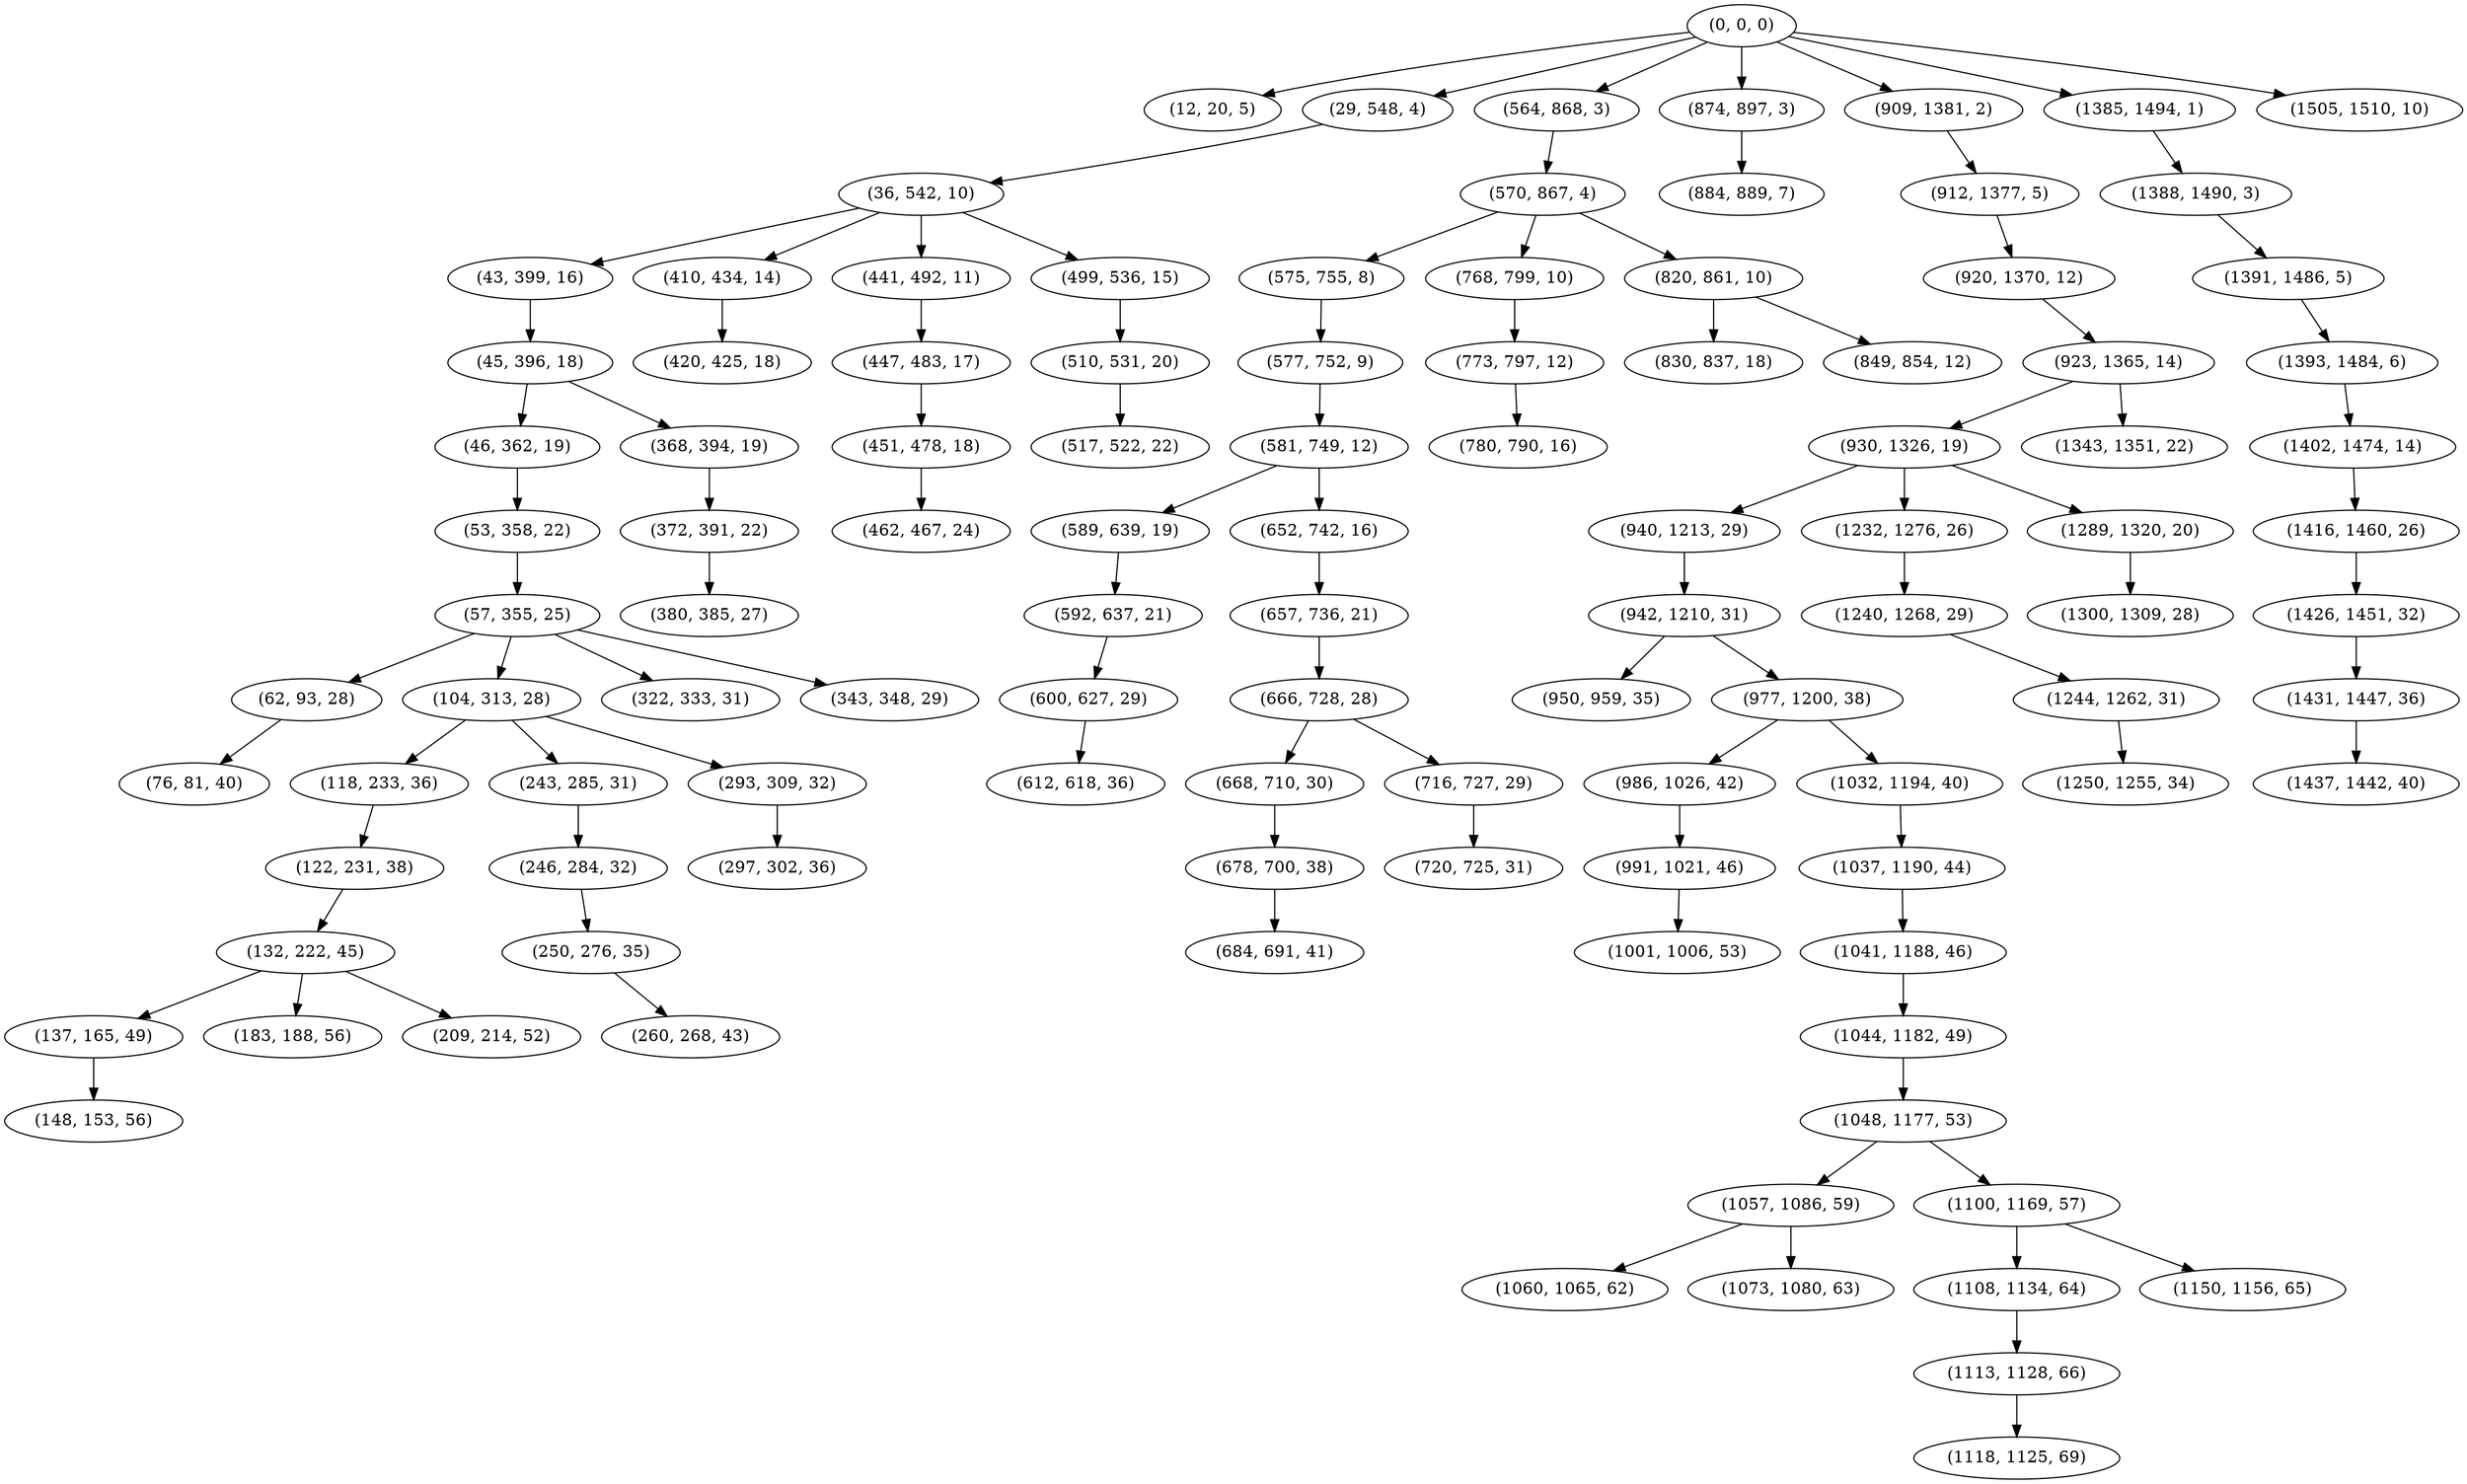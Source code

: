 digraph tree {
    "(0, 0, 0)";
    "(12, 20, 5)";
    "(29, 548, 4)";
    "(36, 542, 10)";
    "(43, 399, 16)";
    "(45, 396, 18)";
    "(46, 362, 19)";
    "(53, 358, 22)";
    "(57, 355, 25)";
    "(62, 93, 28)";
    "(76, 81, 40)";
    "(104, 313, 28)";
    "(118, 233, 36)";
    "(122, 231, 38)";
    "(132, 222, 45)";
    "(137, 165, 49)";
    "(148, 153, 56)";
    "(183, 188, 56)";
    "(209, 214, 52)";
    "(243, 285, 31)";
    "(246, 284, 32)";
    "(250, 276, 35)";
    "(260, 268, 43)";
    "(293, 309, 32)";
    "(297, 302, 36)";
    "(322, 333, 31)";
    "(343, 348, 29)";
    "(368, 394, 19)";
    "(372, 391, 22)";
    "(380, 385, 27)";
    "(410, 434, 14)";
    "(420, 425, 18)";
    "(441, 492, 11)";
    "(447, 483, 17)";
    "(451, 478, 18)";
    "(462, 467, 24)";
    "(499, 536, 15)";
    "(510, 531, 20)";
    "(517, 522, 22)";
    "(564, 868, 3)";
    "(570, 867, 4)";
    "(575, 755, 8)";
    "(577, 752, 9)";
    "(581, 749, 12)";
    "(589, 639, 19)";
    "(592, 637, 21)";
    "(600, 627, 29)";
    "(612, 618, 36)";
    "(652, 742, 16)";
    "(657, 736, 21)";
    "(666, 728, 28)";
    "(668, 710, 30)";
    "(678, 700, 38)";
    "(684, 691, 41)";
    "(716, 727, 29)";
    "(720, 725, 31)";
    "(768, 799, 10)";
    "(773, 797, 12)";
    "(780, 790, 16)";
    "(820, 861, 10)";
    "(830, 837, 18)";
    "(849, 854, 12)";
    "(874, 897, 3)";
    "(884, 889, 7)";
    "(909, 1381, 2)";
    "(912, 1377, 5)";
    "(920, 1370, 12)";
    "(923, 1365, 14)";
    "(930, 1326, 19)";
    "(940, 1213, 29)";
    "(942, 1210, 31)";
    "(950, 959, 35)";
    "(977, 1200, 38)";
    "(986, 1026, 42)";
    "(991, 1021, 46)";
    "(1001, 1006, 53)";
    "(1032, 1194, 40)";
    "(1037, 1190, 44)";
    "(1041, 1188, 46)";
    "(1044, 1182, 49)";
    "(1048, 1177, 53)";
    "(1057, 1086, 59)";
    "(1060, 1065, 62)";
    "(1073, 1080, 63)";
    "(1100, 1169, 57)";
    "(1108, 1134, 64)";
    "(1113, 1128, 66)";
    "(1118, 1125, 69)";
    "(1150, 1156, 65)";
    "(1232, 1276, 26)";
    "(1240, 1268, 29)";
    "(1244, 1262, 31)";
    "(1250, 1255, 34)";
    "(1289, 1320, 20)";
    "(1300, 1309, 28)";
    "(1343, 1351, 22)";
    "(1385, 1494, 1)";
    "(1388, 1490, 3)";
    "(1391, 1486, 5)";
    "(1393, 1484, 6)";
    "(1402, 1474, 14)";
    "(1416, 1460, 26)";
    "(1426, 1451, 32)";
    "(1431, 1447, 36)";
    "(1437, 1442, 40)";
    "(1505, 1510, 10)";
    "(0, 0, 0)" -> "(12, 20, 5)";
    "(0, 0, 0)" -> "(29, 548, 4)";
    "(0, 0, 0)" -> "(564, 868, 3)";
    "(0, 0, 0)" -> "(874, 897, 3)";
    "(0, 0, 0)" -> "(909, 1381, 2)";
    "(0, 0, 0)" -> "(1385, 1494, 1)";
    "(0, 0, 0)" -> "(1505, 1510, 10)";
    "(29, 548, 4)" -> "(36, 542, 10)";
    "(36, 542, 10)" -> "(43, 399, 16)";
    "(36, 542, 10)" -> "(410, 434, 14)";
    "(36, 542, 10)" -> "(441, 492, 11)";
    "(36, 542, 10)" -> "(499, 536, 15)";
    "(43, 399, 16)" -> "(45, 396, 18)";
    "(45, 396, 18)" -> "(46, 362, 19)";
    "(45, 396, 18)" -> "(368, 394, 19)";
    "(46, 362, 19)" -> "(53, 358, 22)";
    "(53, 358, 22)" -> "(57, 355, 25)";
    "(57, 355, 25)" -> "(62, 93, 28)";
    "(57, 355, 25)" -> "(104, 313, 28)";
    "(57, 355, 25)" -> "(322, 333, 31)";
    "(57, 355, 25)" -> "(343, 348, 29)";
    "(62, 93, 28)" -> "(76, 81, 40)";
    "(104, 313, 28)" -> "(118, 233, 36)";
    "(104, 313, 28)" -> "(243, 285, 31)";
    "(104, 313, 28)" -> "(293, 309, 32)";
    "(118, 233, 36)" -> "(122, 231, 38)";
    "(122, 231, 38)" -> "(132, 222, 45)";
    "(132, 222, 45)" -> "(137, 165, 49)";
    "(132, 222, 45)" -> "(183, 188, 56)";
    "(132, 222, 45)" -> "(209, 214, 52)";
    "(137, 165, 49)" -> "(148, 153, 56)";
    "(243, 285, 31)" -> "(246, 284, 32)";
    "(246, 284, 32)" -> "(250, 276, 35)";
    "(250, 276, 35)" -> "(260, 268, 43)";
    "(293, 309, 32)" -> "(297, 302, 36)";
    "(368, 394, 19)" -> "(372, 391, 22)";
    "(372, 391, 22)" -> "(380, 385, 27)";
    "(410, 434, 14)" -> "(420, 425, 18)";
    "(441, 492, 11)" -> "(447, 483, 17)";
    "(447, 483, 17)" -> "(451, 478, 18)";
    "(451, 478, 18)" -> "(462, 467, 24)";
    "(499, 536, 15)" -> "(510, 531, 20)";
    "(510, 531, 20)" -> "(517, 522, 22)";
    "(564, 868, 3)" -> "(570, 867, 4)";
    "(570, 867, 4)" -> "(575, 755, 8)";
    "(570, 867, 4)" -> "(768, 799, 10)";
    "(570, 867, 4)" -> "(820, 861, 10)";
    "(575, 755, 8)" -> "(577, 752, 9)";
    "(577, 752, 9)" -> "(581, 749, 12)";
    "(581, 749, 12)" -> "(589, 639, 19)";
    "(581, 749, 12)" -> "(652, 742, 16)";
    "(589, 639, 19)" -> "(592, 637, 21)";
    "(592, 637, 21)" -> "(600, 627, 29)";
    "(600, 627, 29)" -> "(612, 618, 36)";
    "(652, 742, 16)" -> "(657, 736, 21)";
    "(657, 736, 21)" -> "(666, 728, 28)";
    "(666, 728, 28)" -> "(668, 710, 30)";
    "(666, 728, 28)" -> "(716, 727, 29)";
    "(668, 710, 30)" -> "(678, 700, 38)";
    "(678, 700, 38)" -> "(684, 691, 41)";
    "(716, 727, 29)" -> "(720, 725, 31)";
    "(768, 799, 10)" -> "(773, 797, 12)";
    "(773, 797, 12)" -> "(780, 790, 16)";
    "(820, 861, 10)" -> "(830, 837, 18)";
    "(820, 861, 10)" -> "(849, 854, 12)";
    "(874, 897, 3)" -> "(884, 889, 7)";
    "(909, 1381, 2)" -> "(912, 1377, 5)";
    "(912, 1377, 5)" -> "(920, 1370, 12)";
    "(920, 1370, 12)" -> "(923, 1365, 14)";
    "(923, 1365, 14)" -> "(930, 1326, 19)";
    "(923, 1365, 14)" -> "(1343, 1351, 22)";
    "(930, 1326, 19)" -> "(940, 1213, 29)";
    "(930, 1326, 19)" -> "(1232, 1276, 26)";
    "(930, 1326, 19)" -> "(1289, 1320, 20)";
    "(940, 1213, 29)" -> "(942, 1210, 31)";
    "(942, 1210, 31)" -> "(950, 959, 35)";
    "(942, 1210, 31)" -> "(977, 1200, 38)";
    "(977, 1200, 38)" -> "(986, 1026, 42)";
    "(977, 1200, 38)" -> "(1032, 1194, 40)";
    "(986, 1026, 42)" -> "(991, 1021, 46)";
    "(991, 1021, 46)" -> "(1001, 1006, 53)";
    "(1032, 1194, 40)" -> "(1037, 1190, 44)";
    "(1037, 1190, 44)" -> "(1041, 1188, 46)";
    "(1041, 1188, 46)" -> "(1044, 1182, 49)";
    "(1044, 1182, 49)" -> "(1048, 1177, 53)";
    "(1048, 1177, 53)" -> "(1057, 1086, 59)";
    "(1048, 1177, 53)" -> "(1100, 1169, 57)";
    "(1057, 1086, 59)" -> "(1060, 1065, 62)";
    "(1057, 1086, 59)" -> "(1073, 1080, 63)";
    "(1100, 1169, 57)" -> "(1108, 1134, 64)";
    "(1100, 1169, 57)" -> "(1150, 1156, 65)";
    "(1108, 1134, 64)" -> "(1113, 1128, 66)";
    "(1113, 1128, 66)" -> "(1118, 1125, 69)";
    "(1232, 1276, 26)" -> "(1240, 1268, 29)";
    "(1240, 1268, 29)" -> "(1244, 1262, 31)";
    "(1244, 1262, 31)" -> "(1250, 1255, 34)";
    "(1289, 1320, 20)" -> "(1300, 1309, 28)";
    "(1385, 1494, 1)" -> "(1388, 1490, 3)";
    "(1388, 1490, 3)" -> "(1391, 1486, 5)";
    "(1391, 1486, 5)" -> "(1393, 1484, 6)";
    "(1393, 1484, 6)" -> "(1402, 1474, 14)";
    "(1402, 1474, 14)" -> "(1416, 1460, 26)";
    "(1416, 1460, 26)" -> "(1426, 1451, 32)";
    "(1426, 1451, 32)" -> "(1431, 1447, 36)";
    "(1431, 1447, 36)" -> "(1437, 1442, 40)";
}
